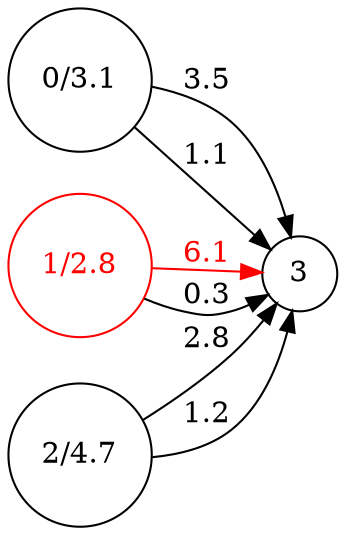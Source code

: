 digraph FST {
  margin = 0;
  rankdir = LR;
  label = "";
  center = 1;
  ranksep = "0.4";
  nodesep = "0.25";
  0 [label = "0/3.1", shape = circle, penwidth = 1.0, fontsize = 14];
  0 -> 3 [label = "3.5", fontsize = 14];
  0 -> 3 [label = "1.1", fontsize = 14];
  1 [label = "1/2.8", shape = circle, penwidth = 1.0, fontsize = 14, color=red, fontcolor=red];
  1 -> 3 [label = "6.1", fontsize = 14, color=red, fontcolor=red];
  1 -> 3 [label = "0.3", fontsize = 14];
  2 [label = "2/4.7", shape = circle, penwidth = 1.0, fontsize = 14];
  2 -> 3 [label = "2.8", fontsize = 14];
  2 -> 3 [label = "1.2", fontsize = 14];
  3 [label = "3", shape = circle, penwidth = 1.0, fontsize = 14];
}
